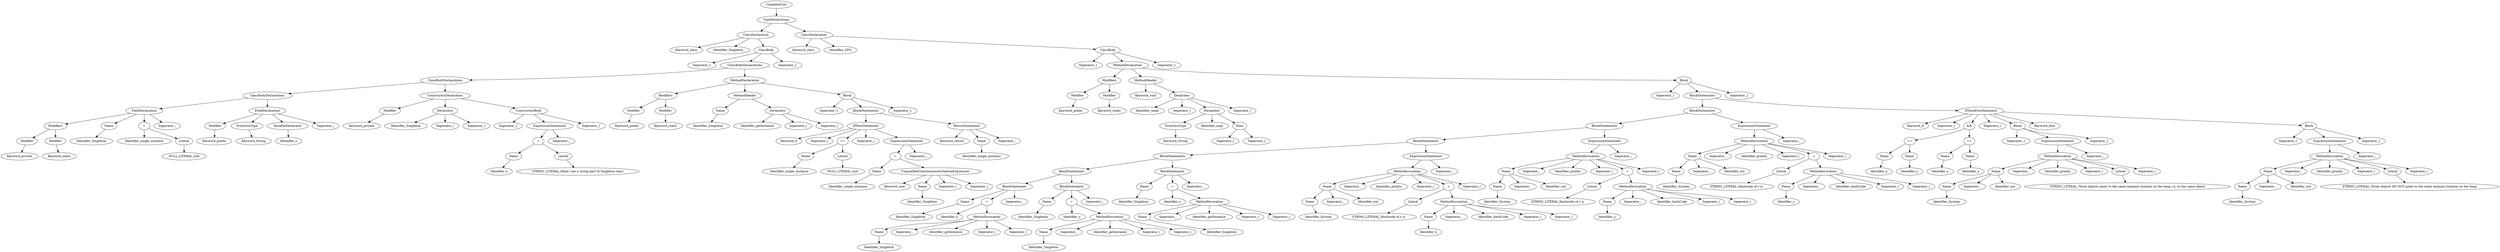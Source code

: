 digraph G{
node[ordering=out]
n1a[label="Keyword_private"]
n1[label="Modifier"]
n1->n1a
n2a[label="Keyword_static"]
n2[label="Modifier"]
n2->n2a
n3[label="Modifiers"]
n3->n1
n3->n2
n4a[label="Identifier_Singleton"]
n4[label="Name"]
n4->n4a
n5a[label="NULL_LITERAL_null"]
n5[label="Literal"]
n5->n5a
n6a[label="Identifier_single_instance"]
n6[label="="]
n6->n6a
n6->n5
n7d[label="Seperator_;"]
n7[label="FieldDeclaration"]
n7->n3
n7->n4
n7->n6
n7->n7d
n8a[label="Keyword_public"]
n8[label="Modifier"]
n8->n8a
n9a[label="Keyword_String"]
n9[label="PrimitiveType"]
n9->n9a
n10a[label="Identifier_s"]
n10[label="VariableDeclarator"]
n10->n10a
n11d[label="Seperator_;"]
n11[label="FieldDeclaration"]
n11->n8
n11->n9
n11->n10
n11->n11d
n12[label="ClassBodyDeclarations"]
n12->n7
n12->n11
n13a[label="Keyword_private"]
n13[label="Modifier"]
n13->n13a
n14a[label="Identifier_Singleton"]
n14b[label="Seperator_("]
n14c[label="Seperator_)"]
n14[label="Declarator"]
n14->n14a
n14->n14b
n14->n14c
n15a[label="Identifier_s"]
n15[label="Name"]
n15->n15a
n16a[label="STRING_LITERAL_Hello I am a string part of Singleton class"]
n16[label="Literal"]
n16->n16a
n17[label="="]
n17->n15
n17->n16
n18b[label="Seperator_;"]
n18[label="ExpressionStatement"]
n18->n17
n18->n18b
n19a[label="Seperator_{"]
n19c[label="Seperator_}"]
n19[label="ConstructorBody"]
n19->n19a
n19->n18
n19->n19c
n20[label="ConstructorDeclaration"]
n20->n13
n20->n14
n20->n19
n21[label="ClassBodyDeclarations"]
n21->n12
n21->n20
n22a[label="Keyword_public"]
n22[label="Modifier"]
n22->n22a
n23a[label="Keyword_static"]
n23[label="Modifier"]
n23->n23a
n24[label="Modifiers"]
n24->n22
n24->n23
n25a[label="Identifier_Singleton"]
n25[label="Name"]
n25->n25a
n26a[label="Identifier_getInstance"]
n26b[label="Seperator_("]
n26c[label="Seperator_)"]
n26[label="Declarator"]
n26->n26a
n26->n26b
n26->n26c
n27[label="MethodHeader"]
n27->n25
n27->n26
n28a[label="Identifier_single_instance"]
n28[label="Name"]
n28->n28a
n29a[label="NULL_LITERAL_null"]
n29[label="Literal"]
n29->n29a
n30[label="=="]
n30->n28
n30->n29
n31a[label="Identifier_single_instance"]
n31[label="Name"]
n31->n31a
n32a[label="Identifier_Singleton"]
n32[label="Name"]
n32->n32a
n33a[label="Keyword_new"]
n33c[label="Seperator_("]
n33d[label="Seperator_)"]
n33[label="UnqualifiedClassInstanceCreationExpression"]
n33->n33a
n33->n32
n33->n33c
n33->n33d
n34[label="="]
n34->n31
n34->n33
n35b[label="Seperator_;"]
n35[label="ExpressionStatement"]
n35->n34
n35->n35b
n36a[label="Keyword_if"]
n36b[label="Seperator_("]
n36d[label="Seperator_)"]
n36[label="IfThenStatement"]
n36->n36a
n36->n36b
n36->n30
n36->n36d
n36->n35
n37a[label="Identifier_single_instance"]
n37[label="Name"]
n37->n37a
n38a[label="Keyword_return"]
n38c[label="Seperator_;"]
n38[label="ReturnStatement"]
n38->n38a
n38->n37
n38->n38c
n39[label="BlockStatements"]
n39->n36
n39->n38
n40a[label="Seperator_{"]
n40c[label="Seperator_}"]
n40[label="Block"]
n40->n40a
n40->n39
n40->n40c
n41[label="MethodDeclaration"]
n41->n24
n41->n27
n41->n40
n42[label="ClassBodyDeclarations"]
n42->n21
n42->n41
n43a[label="Seperator_{"]
n43c[label="Seperator_}"]
n43[label="ClassBody"]
n43->n43a
n43->n42
n43->n43c
n44a[label="Keyword_class"]
n44b[label="Identifier_Singleton"]
n44[label="ClassDeclaration"]
n44->n44a
n44->n44b
n44->n43
n45a[label="Keyword_public"]
n45[label="Modifier"]
n45->n45a
n46a[label="Keyword_static"]
n46[label="Modifier"]
n46->n46a
n47[label="Modifiers"]
n47->n45
n47->n46
n48a[label="Keyword_String"]
n48[label="PrimitiveType"]
n48->n48a
n49a[label="Seperator_["]
n49b[label="Seperator_]"]
n49[label="Dims"]
n49->n49a
n49->n49b
n50b[label="Identifier_args"]
n50[label="Parameter"]
n50->n48
n50->n50b
n50->n49
n51a[label="Identifier_main"]
n51b[label="Seperator_("]
n51d[label="Seperator_)"]
n51[label="Declarator"]
n51->n51a
n51->n51b
n51->n50
n51->n51d
n52a[label="Keyword_void"]
n52[label="MethodHeader"]
n52->n52a
n52->n51
n53a[label="Identifier_Singleton"]
n53[label="Name"]
n53->n53a
n54a[label="Identifier_Singleton"]
n54[label="Name"]
n54->n54a
n55b[label="Seperator_."]
n55c[label="Identifier_getInstance"]
n55d[label="Seperator_("]
n55e[label="Seperator_)"]
n55[label="MethodInvocation"]
n55->n54
n55->n55b
n55->n55c
n55->n55d
n55->n55e
n56a[label="Identifier_x"]
n56[label="="]
n56->n56a
n56->n55
n57c[label="Seperator_;"]
n57[label="BlockStatement"]
n57->n53
n57->n56
n57->n57c
n58a[label="Identifier_Singleton"]
n58[label="Name"]
n58->n58a
n59a[label="Identifier_Singleton"]
n59[label="Name"]
n59->n59a
n60b[label="Seperator_."]
n60c[label="Identifier_getInstance"]
n60d[label="Seperator_("]
n60e[label="Seperator_)"]
n60[label="MethodInvocation"]
n60->n59
n60->n60b
n60->n60c
n60->n60d
n60->n60e
n61a[label="Identifier_y"]
n61[label="="]
n61->n61a
n61->n60
n62c[label="Seperator_;"]
n62[label="BlockStatement"]
n62->n58
n62->n61
n62->n62c
n63[label="BlockStatements"]
n63->n57
n63->n62
n64a[label="Identifier_Singleton"]
n64[label="Name"]
n64->n64a
n65a[label="Identifier_Singleton"]
n65[label="Name"]
n65->n65a
n66b[label="Seperator_."]
n66c[label="Identifier_getInstance"]
n66d[label="Seperator_("]
n66e[label="Seperator_)"]
n66[label="MethodInvocation"]
n66->n65
n66->n66b
n66->n66c
n66->n66d
n66->n66e
n67a[label="Identifier_z"]
n67[label="="]
n67->n67a
n67->n66
n68c[label="Seperator_;"]
n68[label="BlockStatement"]
n68->n64
n68->n67
n68->n68c
n69[label="BlockStatements"]
n69->n63
n69->n68
n70a[label="Identifier_System"]
n70[label="Name"]
n70->n70a
n71b[label="Seperator_."]
n71c[label="Identifier_out"]
n71[label="Name"]
n71->n70
n71->n71b
n71->n71c
n72a[label="STRING_LITERAL_Hashcode of x is "]
n72[label="Literal"]
n72->n72a
n73a[label="Identifier_x"]
n73[label="Name"]
n73->n73a
n74b[label="Seperator_."]
n74c[label="Identifier_hashCode"]
n74d[label="Seperator_("]
n74e[label="Seperator_)"]
n74[label="MethodInvocation"]
n74->n73
n74->n74b
n74->n74c
n74->n74d
n74->n74e
n75[label="+"]
n75->n72
n75->n74
n76b[label="Seperator_."]
n76c[label="Identifier_println"]
n76d[label="Seperator_("]
n76f[label="Seperator_)"]
n76[label="MethodInvocation"]
n76->n71
n76->n76b
n76->n76c
n76->n76d
n76->n75
n76->n76f
n77b[label="Seperator_;"]
n77[label="ExpressionStatement"]
n77->n76
n77->n77b
n78[label="BlockStatements"]
n78->n69
n78->n77
n79a[label="Identifier_System"]
n79[label="Name"]
n79->n79a
n80b[label="Seperator_."]
n80c[label="Identifier_out"]
n80[label="Name"]
n80->n79
n80->n80b
n80->n80c
n81a[label="STRING_LITERAL_Hashcode of y is "]
n81[label="Literal"]
n81->n81a
n82a[label="Identifier_y"]
n82[label="Name"]
n82->n82a
n83b[label="Seperator_."]
n83c[label="Identifier_hashCode"]
n83d[label="Seperator_("]
n83e[label="Seperator_)"]
n83[label="MethodInvocation"]
n83->n82
n83->n83b
n83->n83c
n83->n83d
n83->n83e
n84[label="+"]
n84->n81
n84->n83
n85b[label="Seperator_."]
n85c[label="Identifier_println"]
n85d[label="Seperator_("]
n85f[label="Seperator_)"]
n85[label="MethodInvocation"]
n85->n80
n85->n85b
n85->n85c
n85->n85d
n85->n84
n85->n85f
n86b[label="Seperator_;"]
n86[label="ExpressionStatement"]
n86->n85
n86->n86b
n87[label="BlockStatements"]
n87->n78
n87->n86
n88a[label="Identifier_System"]
n88[label="Name"]
n88->n88a
n89b[label="Seperator_."]
n89c[label="Identifier_out"]
n89[label="Name"]
n89->n88
n89->n89b
n89->n89c
n90a[label="STRING_LITERAL_Hashcode of z is "]
n90[label="Literal"]
n90->n90a
n91a[label="Identifier_z"]
n91[label="Name"]
n91->n91a
n92b[label="Seperator_."]
n92c[label="Identifier_hashCode"]
n92d[label="Seperator_("]
n92e[label="Seperator_)"]
n92[label="MethodInvocation"]
n92->n91
n92->n92b
n92->n92c
n92->n92d
n92->n92e
n93[label="+"]
n93->n90
n93->n92
n94b[label="Seperator_."]
n94c[label="Identifier_println"]
n94d[label="Seperator_("]
n94f[label="Seperator_)"]
n94[label="MethodInvocation"]
n94->n89
n94->n94b
n94->n94c
n94->n94d
n94->n93
n94->n94f
n95b[label="Seperator_;"]
n95[label="ExpressionStatement"]
n95->n94
n95->n95b
n96[label="BlockStatements"]
n96->n87
n96->n95
n97a[label="Identifier_x"]
n97[label="Name"]
n97->n97a
n98a[label="Identifier_y"]
n98[label="Name"]
n98->n98a
n99[label="=="]
n99->n97
n99->n98
n100a[label="Identifier_y"]
n100[label="Name"]
n100->n100a
n101a[label="Identifier_z"]
n101[label="Name"]
n101->n101a
n102[label="=="]
n102->n100
n102->n101
n103[label="&&"]
n103->n99
n103->n102
n104a[label="Identifier_System"]
n104[label="Name"]
n104->n104a
n105b[label="Seperator_."]
n105c[label="Identifier_out"]
n105[label="Name"]
n105->n104
n105->n105b
n105->n105c
n106a[label="STRING_LITERAL_Three objects point to the same memory location on the heap i.e, to the same object"]
n106[label="Literal"]
n106->n106a
n107b[label="Seperator_."]
n107c[label="Identifier_println"]
n107d[label="Seperator_("]
n107f[label="Seperator_)"]
n107[label="MethodInvocation"]
n107->n105
n107->n107b
n107->n107c
n107->n107d
n107->n106
n107->n107f
n108b[label="Seperator_;"]
n108[label="ExpressionStatement"]
n108->n107
n108->n108b
n109a[label="Seperator_{"]
n109c[label="Seperator_}"]
n109[label="Block"]
n109->n109a
n109->n108
n109->n109c
n110a[label="Identifier_System"]
n110[label="Name"]
n110->n110a
n111b[label="Seperator_."]
n111c[label="Identifier_out"]
n111[label="Name"]
n111->n110
n111->n111b
n111->n111c
n112a[label="STRING_LITERAL_Three objects DO NOT point to the same memory location on the heap"]
n112[label="Literal"]
n112->n112a
n113b[label="Seperator_."]
n113c[label="Identifier_println"]
n113d[label="Seperator_("]
n113f[label="Seperator_)"]
n113[label="MethodInvocation"]
n113->n111
n113->n113b
n113->n113c
n113->n113d
n113->n112
n113->n113f
n114b[label="Seperator_;"]
n114[label="ExpressionStatement"]
n114->n113
n114->n114b
n115a[label="Seperator_{"]
n115c[label="Seperator_}"]
n115[label="Block"]
n115->n115a
n115->n114
n115->n115c
n116a[label="Keyword_if"]
n116b[label="Seperator_("]
n116d[label="Seperator_)"]
n116f[label="Keyword_else"]
n116[label="IfThenElseStatement"]
n116->n116a
n116->n116b
n116->n103
n116->n116d
n116->n109
n116->n116f
n116->n115
n117[label="BlockStatements"]
n117->n96
n117->n116
n118a[label="Seperator_{"]
n118c[label="Seperator_}"]
n118[label="Block"]
n118->n118a
n118->n117
n118->n118c
n119[label="MethodDeclaration"]
n119->n47
n119->n52
n119->n118
n120a[label="Seperator_{"]
n120c[label="Seperator_}"]
n120[label="ClassBody"]
n120->n120a
n120->n119
n120->n120c
n121a[label="Keyword_class"]
n121b[label="Identifier_GFG"]
n121[label="ClassDeclaration"]
n121->n121a
n121->n121b
n121->n120
n122[label="TypeDeclarations"]
n122->n44
n122->n121
n123[label="CompiledUnit"]
n123->n122
}
